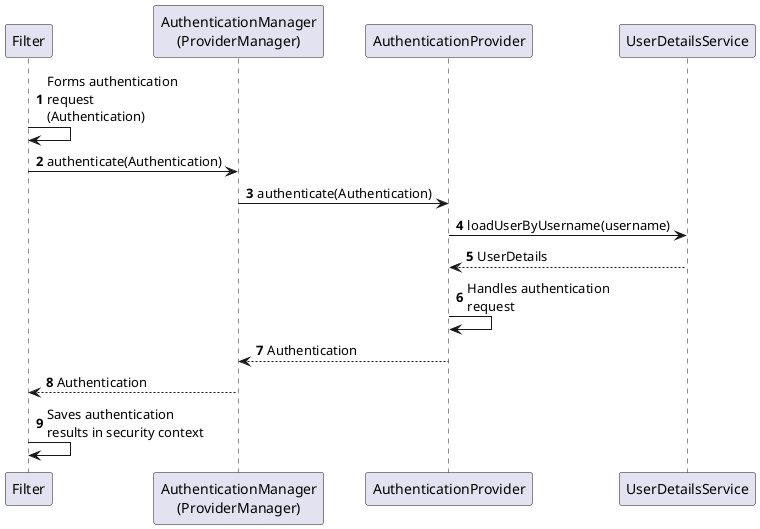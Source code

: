 @startuml
'https://plantuml.com/sequence-diagram

autonumber

Filter -> Filter: Forms authentication\nrequest\n(Authentication)
Filter -> "AuthenticationManager\n(ProviderManager)": authenticate(Authentication)
"AuthenticationManager\n(ProviderManager)" -> AuthenticationProvider: authenticate(Authentication)
AuthenticationProvider -> UserDetailsService: loadUserByUsername(username)
UserDetailsService --> AuthenticationProvider: UserDetails
AuthenticationProvider -> AuthenticationProvider: Handles authentication\nrequest
AuthenticationProvider --> "AuthenticationManager\n(ProviderManager)": Authentication
"AuthenticationManager\n(ProviderManager)" --> Filter: Authentication
Filter -> Filter: Saves authentication\nresults in security context

@enduml